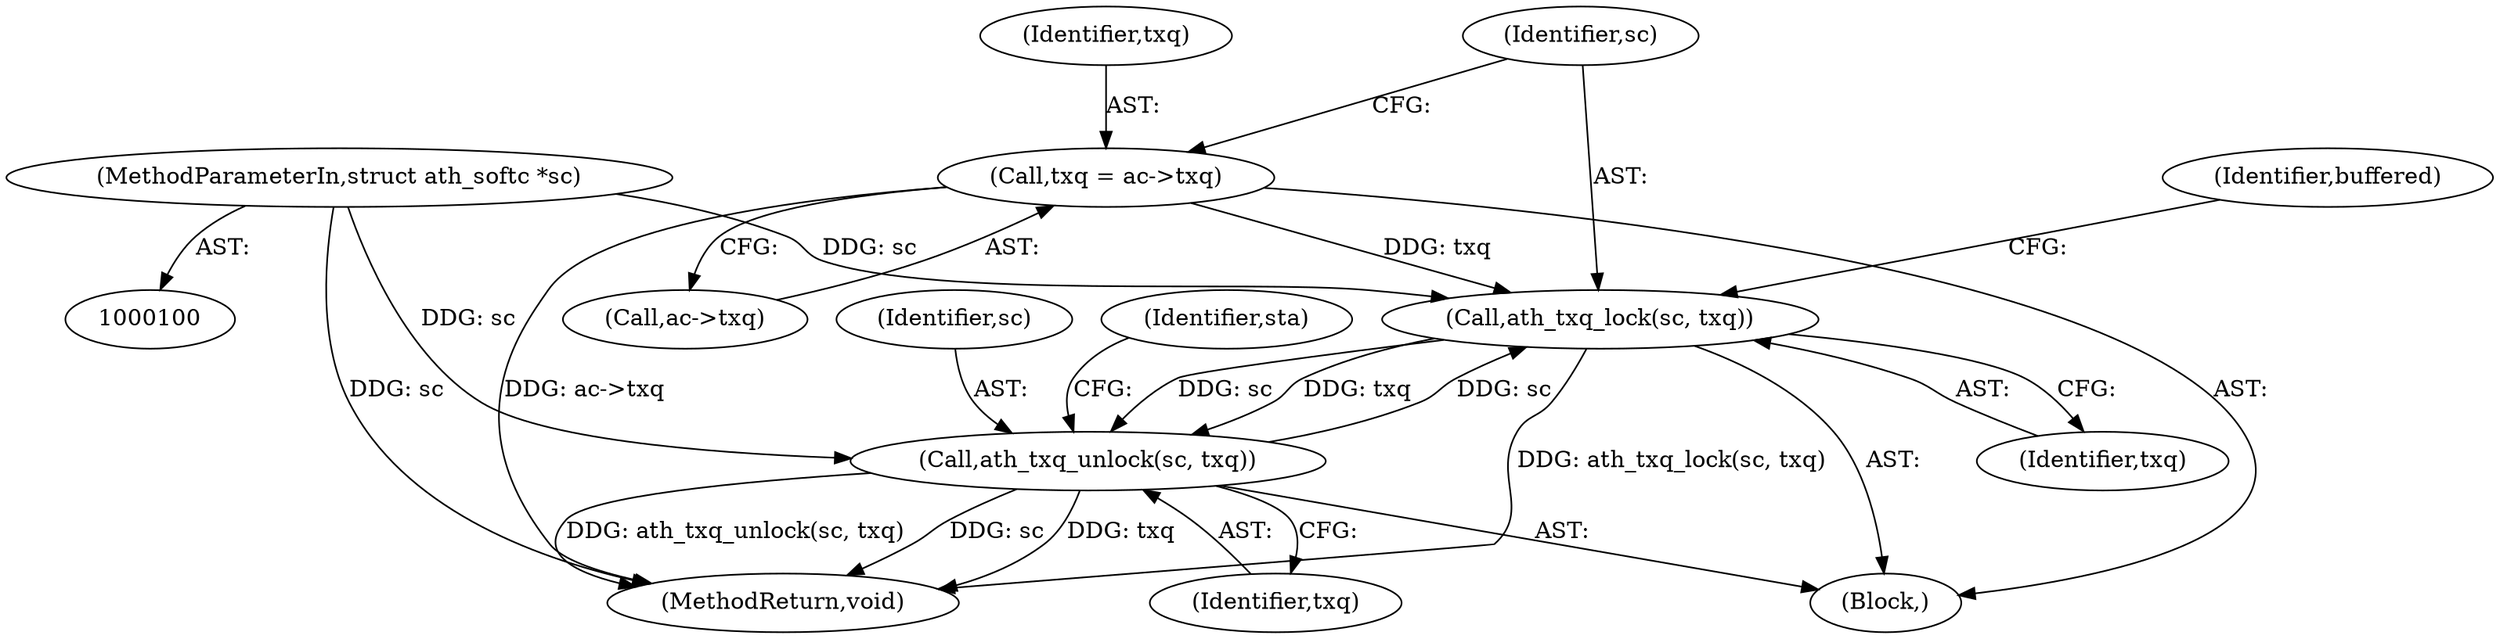 digraph "0_linux_21f8aaee0c62708654988ce092838aa7df4d25d8@pointer" {
"1000148" [label="(Call,ath_txq_lock(sc, txq))"];
"1000180" [label="(Call,ath_txq_unlock(sc, txq))"];
"1000148" [label="(Call,ath_txq_lock(sc, txq))"];
"1000102" [label="(MethodParameterIn,struct ath_softc *sc)"];
"1000143" [label="(Call,txq = ac->txq)"];
"1000144" [label="(Identifier,txq)"];
"1000102" [label="(MethodParameterIn,struct ath_softc *sc)"];
"1000145" [label="(Call,ac->txq)"];
"1000152" [label="(Identifier,buffered)"];
"1000149" [label="(Identifier,sc)"];
"1000150" [label="(Identifier,txq)"];
"1000131" [label="(Block,)"];
"1000182" [label="(Identifier,txq)"];
"1000181" [label="(Identifier,sc)"];
"1000148" [label="(Call,ath_txq_lock(sc, txq))"];
"1000143" [label="(Call,txq = ac->txq)"];
"1000180" [label="(Call,ath_txq_unlock(sc, txq))"];
"1000187" [label="(MethodReturn,void)"];
"1000184" [label="(Identifier,sta)"];
"1000148" -> "1000131"  [label="AST: "];
"1000148" -> "1000150"  [label="CFG: "];
"1000149" -> "1000148"  [label="AST: "];
"1000150" -> "1000148"  [label="AST: "];
"1000152" -> "1000148"  [label="CFG: "];
"1000148" -> "1000187"  [label="DDG: ath_txq_lock(sc, txq)"];
"1000180" -> "1000148"  [label="DDG: sc"];
"1000102" -> "1000148"  [label="DDG: sc"];
"1000143" -> "1000148"  [label="DDG: txq"];
"1000148" -> "1000180"  [label="DDG: sc"];
"1000148" -> "1000180"  [label="DDG: txq"];
"1000180" -> "1000131"  [label="AST: "];
"1000180" -> "1000182"  [label="CFG: "];
"1000181" -> "1000180"  [label="AST: "];
"1000182" -> "1000180"  [label="AST: "];
"1000184" -> "1000180"  [label="CFG: "];
"1000180" -> "1000187"  [label="DDG: sc"];
"1000180" -> "1000187"  [label="DDG: txq"];
"1000180" -> "1000187"  [label="DDG: ath_txq_unlock(sc, txq)"];
"1000102" -> "1000180"  [label="DDG: sc"];
"1000102" -> "1000100"  [label="AST: "];
"1000102" -> "1000187"  [label="DDG: sc"];
"1000143" -> "1000131"  [label="AST: "];
"1000143" -> "1000145"  [label="CFG: "];
"1000144" -> "1000143"  [label="AST: "];
"1000145" -> "1000143"  [label="AST: "];
"1000149" -> "1000143"  [label="CFG: "];
"1000143" -> "1000187"  [label="DDG: ac->txq"];
}
